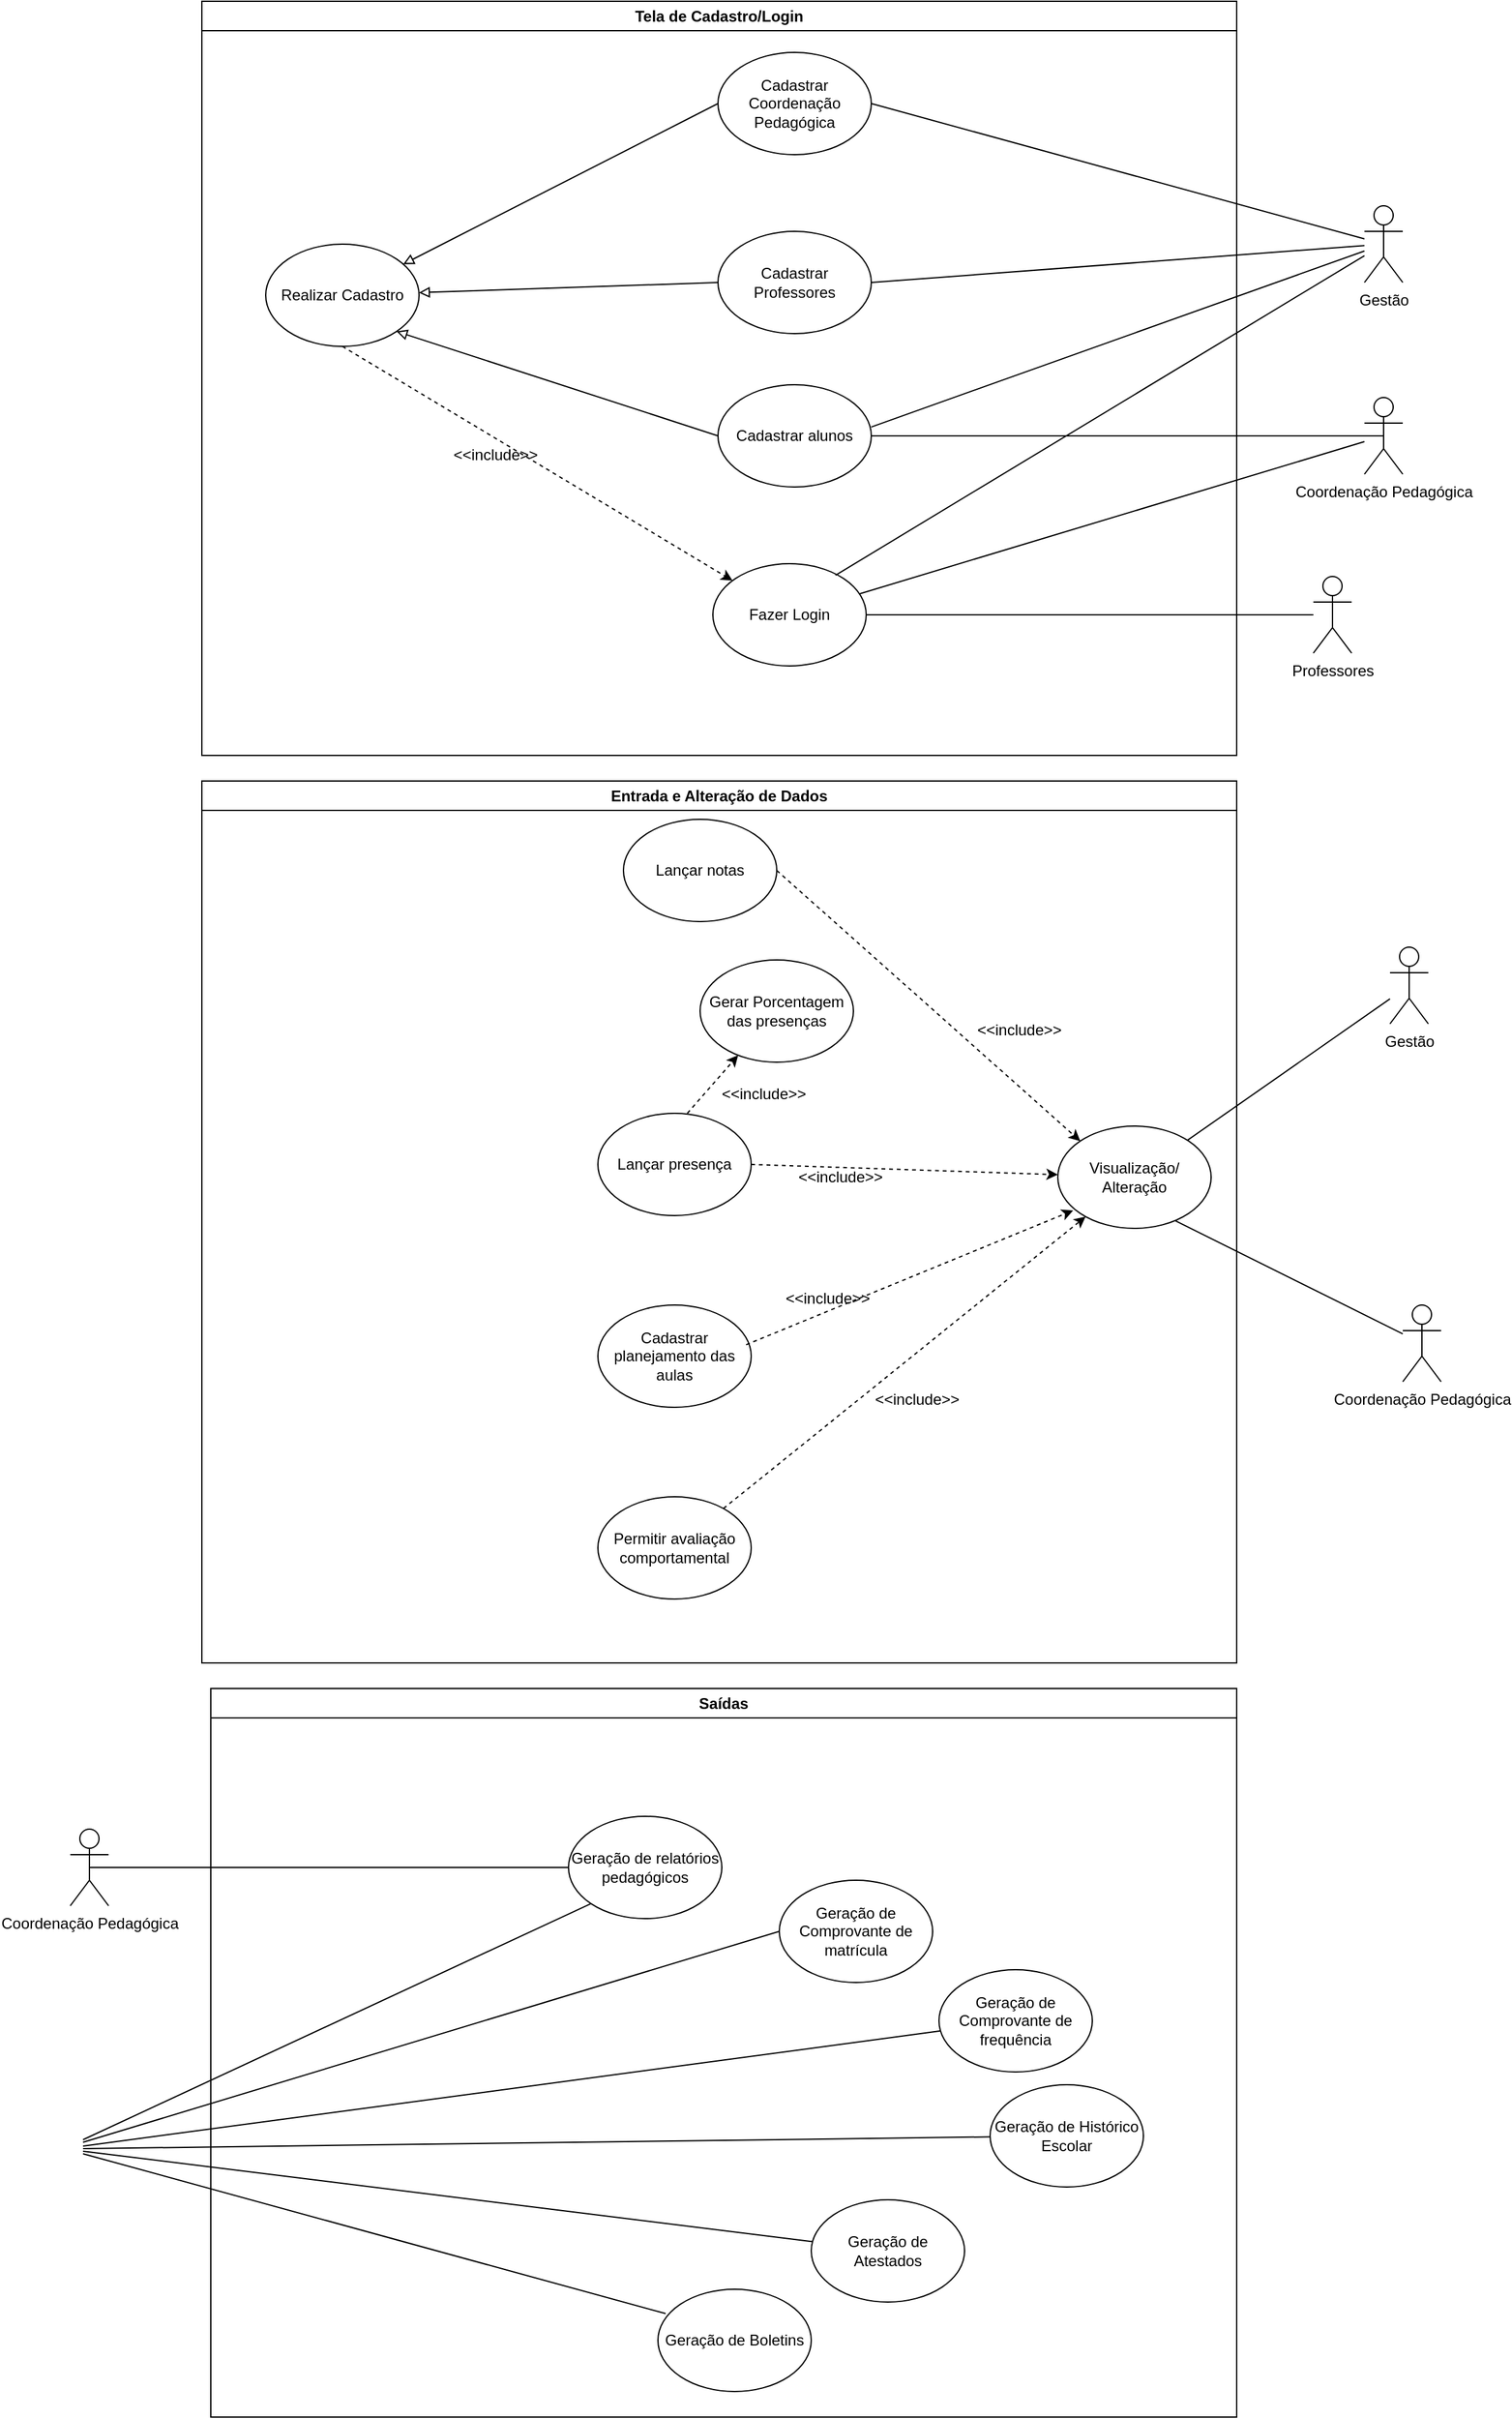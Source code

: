 <mxfile version="26.0.10">
  <diagram name="Página-1" id="xh6WeFX_lJ4x7K7EilVX">
    <mxGraphModel dx="1781" dy="566" grid="1" gridSize="10" guides="1" tooltips="1" connect="1" arrows="1" fold="1" page="1" pageScale="1" pageWidth="827" pageHeight="1169" math="0" shadow="0">
      <root>
        <mxCell id="0" />
        <mxCell id="1" parent="0" />
        <object label="Gestão&lt;div&gt;&lt;br&gt;&lt;/div&gt;" Gestão="" id="yvPvZGCzOI716VyN62wq-1">
          <mxCell style="shape=umlActor;verticalLabelPosition=bottom;verticalAlign=top;html=1;outlineConnect=0;" vertex="1" parent="1">
            <mxGeometry x="920" y="220" width="30" height="60" as="geometry" />
          </mxCell>
        </object>
        <mxCell id="yvPvZGCzOI716VyN62wq-2" value="Coordenação Pedagógica&lt;div&gt;&lt;br&gt;&lt;/div&gt;" style="shape=umlActor;verticalLabelPosition=bottom;verticalAlign=top;html=1;outlineConnect=0;" vertex="1" parent="1">
          <mxGeometry x="920" y="370" width="30" height="60" as="geometry" />
        </mxCell>
        <mxCell id="yvPvZGCzOI716VyN62wq-3" value="Professores&lt;div&gt;&lt;br&gt;&lt;/div&gt;" style="shape=umlActor;verticalLabelPosition=bottom;verticalAlign=top;html=1;outlineConnect=0;" vertex="1" parent="1">
          <mxGeometry x="880" y="510" width="30" height="60" as="geometry" />
        </mxCell>
        <mxCell id="yvPvZGCzOI716VyN62wq-4" value="Realizar Cadastro" style="ellipse;whiteSpace=wrap;html=1;" vertex="1" parent="1">
          <mxGeometry x="60" y="250" width="120" height="80" as="geometry" />
        </mxCell>
        <mxCell id="yvPvZGCzOI716VyN62wq-5" value="" style="endArrow=none;html=1;rounded=0;entryX=1;entryY=0.5;entryDx=0;entryDy=0;" edge="1" parent="1" source="yvPvZGCzOI716VyN62wq-1" target="yvPvZGCzOI716VyN62wq-7">
          <mxGeometry width="50" height="50" relative="1" as="geometry">
            <mxPoint x="740" y="280" as="sourcePoint" />
            <mxPoint x="537" y="277" as="targetPoint" />
          </mxGeometry>
        </mxCell>
        <mxCell id="yvPvZGCzOI716VyN62wq-6" value="Cadastrar Coordenação Pedagógica" style="ellipse;whiteSpace=wrap;html=1;" vertex="1" parent="1">
          <mxGeometry x="414" y="100" width="120" height="80" as="geometry" />
        </mxCell>
        <mxCell id="yvPvZGCzOI716VyN62wq-7" value="Cadastrar Professores" style="ellipse;whiteSpace=wrap;html=1;" vertex="1" parent="1">
          <mxGeometry x="414" y="240" width="120" height="80" as="geometry" />
        </mxCell>
        <mxCell id="yvPvZGCzOI716VyN62wq-8" value="Cadastrar alunos" style="ellipse;whiteSpace=wrap;html=1;" vertex="1" parent="1">
          <mxGeometry x="414" y="360" width="120" height="80" as="geometry" />
        </mxCell>
        <mxCell id="yvPvZGCzOI716VyN62wq-9" value="" style="endArrow=none;html=1;rounded=0;exitX=0.5;exitY=0.5;exitDx=0;exitDy=0;exitPerimeter=0;" edge="1" parent="1" source="yvPvZGCzOI716VyN62wq-2" target="yvPvZGCzOI716VyN62wq-8">
          <mxGeometry width="50" height="50" relative="1" as="geometry">
            <mxPoint x="380" y="410" as="sourcePoint" />
            <mxPoint x="430" y="360" as="targetPoint" />
          </mxGeometry>
        </mxCell>
        <mxCell id="yvPvZGCzOI716VyN62wq-10" value="" style="endArrow=none;html=1;rounded=0;entryX=1;entryY=0.5;entryDx=0;entryDy=0;" edge="1" parent="1" source="yvPvZGCzOI716VyN62wq-1" target="yvPvZGCzOI716VyN62wq-6">
          <mxGeometry width="50" height="50" relative="1" as="geometry">
            <mxPoint x="755" y="290" as="sourcePoint" />
            <mxPoint x="539" y="292" as="targetPoint" />
          </mxGeometry>
        </mxCell>
        <mxCell id="yvPvZGCzOI716VyN62wq-11" value="" style="endArrow=none;html=1;rounded=0;entryX=1;entryY=0.413;entryDx=0;entryDy=0;entryPerimeter=0;" edge="1" parent="1" source="yvPvZGCzOI716VyN62wq-1" target="yvPvZGCzOI716VyN62wq-8">
          <mxGeometry width="50" height="50" relative="1" as="geometry">
            <mxPoint x="765" y="300" as="sourcePoint" />
            <mxPoint x="540" y="390" as="targetPoint" />
          </mxGeometry>
        </mxCell>
        <mxCell id="yvPvZGCzOI716VyN62wq-12" value="Fazer Login" style="ellipse;whiteSpace=wrap;html=1;" vertex="1" parent="1">
          <mxGeometry x="410" y="500" width="120" height="80" as="geometry" />
        </mxCell>
        <mxCell id="yvPvZGCzOI716VyN62wq-13" value="" style="endArrow=classic;html=1;rounded=0;dashed=1;exitX=0.5;exitY=1;exitDx=0;exitDy=0;" edge="1" parent="1" source="yvPvZGCzOI716VyN62wq-4" target="yvPvZGCzOI716VyN62wq-12">
          <mxGeometry width="50" height="50" relative="1" as="geometry">
            <mxPoint x="494" y="545" as="sourcePoint" />
            <mxPoint x="80" y="360" as="targetPoint" />
          </mxGeometry>
        </mxCell>
        <mxCell id="yvPvZGCzOI716VyN62wq-14" value="&amp;lt;&amp;lt;include&amp;gt;&amp;gt;" style="text;html=1;align=center;verticalAlign=middle;whiteSpace=wrap;rounded=0;" vertex="1" parent="1">
          <mxGeometry x="210" y="400" width="60" height="30" as="geometry" />
        </mxCell>
        <mxCell id="yvPvZGCzOI716VyN62wq-15" value="" style="endArrow=none;html=1;rounded=0;" edge="1" parent="1" source="yvPvZGCzOI716VyN62wq-3" target="yvPvZGCzOI716VyN62wq-12">
          <mxGeometry width="50" height="50" relative="1" as="geometry">
            <mxPoint x="390" y="530" as="sourcePoint" />
            <mxPoint x="490" y="700" as="targetPoint" />
          </mxGeometry>
        </mxCell>
        <mxCell id="yvPvZGCzOI716VyN62wq-16" value="" style="endArrow=none;html=1;rounded=0;" edge="1" parent="1" source="yvPvZGCzOI716VyN62wq-12" target="yvPvZGCzOI716VyN62wq-2">
          <mxGeometry width="50" height="50" relative="1" as="geometry">
            <mxPoint x="390" y="430" as="sourcePoint" />
            <mxPoint x="440" y="380" as="targetPoint" />
          </mxGeometry>
        </mxCell>
        <mxCell id="yvPvZGCzOI716VyN62wq-17" value="" style="endArrow=none;html=1;rounded=0;entryX=0.8;entryY=0.113;entryDx=0;entryDy=0;entryPerimeter=0;" edge="1" parent="1" source="yvPvZGCzOI716VyN62wq-1" target="yvPvZGCzOI716VyN62wq-12">
          <mxGeometry width="50" height="50" relative="1" as="geometry">
            <mxPoint x="270" y="500" as="sourcePoint" />
            <mxPoint x="330" y="570" as="targetPoint" />
          </mxGeometry>
        </mxCell>
        <mxCell id="yvPvZGCzOI716VyN62wq-18" value="Tela de Cadastro/Login" style="swimlane;whiteSpace=wrap;html=1;" vertex="1" parent="1">
          <mxGeometry x="10" y="60" width="810" height="590" as="geometry" />
        </mxCell>
        <mxCell id="yvPvZGCzOI716VyN62wq-19" value="Coordenação Pedagógica&lt;div&gt;&lt;br&gt;&lt;/div&gt;" style="shape=umlActor;verticalLabelPosition=bottom;verticalAlign=top;html=1;outlineConnect=0;" vertex="1" parent="1">
          <mxGeometry x="950" y="1080" width="30" height="60" as="geometry" />
        </mxCell>
        <object label="Gestão&lt;div&gt;&lt;br&gt;&lt;/div&gt;" Gestão="" id="yvPvZGCzOI716VyN62wq-20">
          <mxCell style="shape=umlActor;verticalLabelPosition=bottom;verticalAlign=top;html=1;outlineConnect=0;" vertex="1" parent="1">
            <mxGeometry x="940" y="800" width="30" height="60" as="geometry" />
          </mxCell>
        </object>
        <mxCell id="yvPvZGCzOI716VyN62wq-21" value="" style="endArrow=none;html=1;rounded=0;" edge="1" parent="1" source="yvPvZGCzOI716VyN62wq-29" target="yvPvZGCzOI716VyN62wq-20">
          <mxGeometry width="50" height="50" relative="1" as="geometry">
            <mxPoint x="390" y="880" as="sourcePoint" />
            <mxPoint x="440" y="830" as="targetPoint" />
          </mxGeometry>
        </mxCell>
        <mxCell id="yvPvZGCzOI716VyN62wq-22" value="" style="endArrow=none;html=1;rounded=0;exitX=0.75;exitY=0.913;exitDx=0;exitDy=0;exitPerimeter=0;" edge="1" parent="1" source="yvPvZGCzOI716VyN62wq-29" target="yvPvZGCzOI716VyN62wq-19">
          <mxGeometry width="50" height="50" relative="1" as="geometry">
            <mxPoint x="720" y="940" as="sourcePoint" />
            <mxPoint x="770" y="890" as="targetPoint" />
          </mxGeometry>
        </mxCell>
        <mxCell id="yvPvZGCzOI716VyN62wq-23" value="Entrada e Alteração de Dados" style="swimlane;whiteSpace=wrap;html=1;" vertex="1" parent="1">
          <mxGeometry x="10" y="670" width="810" height="690" as="geometry" />
        </mxCell>
        <mxCell id="yvPvZGCzOI716VyN62wq-24" value="&amp;lt;&amp;lt;include&amp;gt;&amp;gt;" style="text;html=1;align=center;verticalAlign=middle;whiteSpace=wrap;rounded=0;" vertex="1" parent="yvPvZGCzOI716VyN62wq-23">
          <mxGeometry x="610" y="180" width="60" height="30" as="geometry" />
        </mxCell>
        <mxCell id="yvPvZGCzOI716VyN62wq-25" value="&amp;lt;&amp;lt;include&amp;gt;&amp;gt;" style="text;html=1;align=center;verticalAlign=middle;whiteSpace=wrap;rounded=0;" vertex="1" parent="yvPvZGCzOI716VyN62wq-23">
          <mxGeometry x="470" y="295" width="60" height="30" as="geometry" />
        </mxCell>
        <mxCell id="yvPvZGCzOI716VyN62wq-26" value="&amp;lt;&amp;lt;include&amp;gt;&amp;gt;" style="text;html=1;align=center;verticalAlign=middle;whiteSpace=wrap;rounded=0;" vertex="1" parent="yvPvZGCzOI716VyN62wq-23">
          <mxGeometry x="460" y="390" width="60" height="30" as="geometry" />
        </mxCell>
        <mxCell id="yvPvZGCzOI716VyN62wq-27" value="&amp;lt;&amp;lt;include&amp;gt;&amp;gt;" style="text;html=1;align=center;verticalAlign=middle;whiteSpace=wrap;rounded=0;" vertex="1" parent="yvPvZGCzOI716VyN62wq-23">
          <mxGeometry x="530" y="469" width="60" height="30" as="geometry" />
        </mxCell>
        <mxCell id="yvPvZGCzOI716VyN62wq-28" value="Permitir avaliação comportamental" style="ellipse;whiteSpace=wrap;html=1;" vertex="1" parent="yvPvZGCzOI716VyN62wq-23">
          <mxGeometry x="310" y="560" width="120" height="80" as="geometry" />
        </mxCell>
        <mxCell id="yvPvZGCzOI716VyN62wq-29" value="Visualização/&lt;div&gt;Alteração&lt;/div&gt;" style="ellipse;whiteSpace=wrap;html=1;" vertex="1" parent="yvPvZGCzOI716VyN62wq-23">
          <mxGeometry x="670" y="270" width="120" height="80" as="geometry" />
        </mxCell>
        <mxCell id="yvPvZGCzOI716VyN62wq-30" value="" style="endArrow=classic;html=1;rounded=0;dashed=1;" edge="1" parent="yvPvZGCzOI716VyN62wq-23" source="yvPvZGCzOI716VyN62wq-28" target="yvPvZGCzOI716VyN62wq-29">
          <mxGeometry width="50" height="50" relative="1" as="geometry">
            <mxPoint x="580" y="250" as="sourcePoint" />
            <mxPoint x="452" y="144" as="targetPoint" />
          </mxGeometry>
        </mxCell>
        <mxCell id="yvPvZGCzOI716VyN62wq-31" value="Cadastrar planejamento das aulas" style="ellipse;whiteSpace=wrap;html=1;" vertex="1" parent="yvPvZGCzOI716VyN62wq-23">
          <mxGeometry x="310" y="410" width="120" height="80" as="geometry" />
        </mxCell>
        <mxCell id="yvPvZGCzOI716VyN62wq-32" value="" style="endArrow=classic;html=1;rounded=0;dashed=1;entryX=0.1;entryY=0.825;entryDx=0;entryDy=0;entryPerimeter=0;exitX=0.967;exitY=0.388;exitDx=0;exitDy=0;exitPerimeter=0;" edge="1" parent="yvPvZGCzOI716VyN62wq-23" source="yvPvZGCzOI716VyN62wq-31" target="yvPvZGCzOI716VyN62wq-29">
          <mxGeometry width="50" height="50" relative="1" as="geometry">
            <mxPoint x="570" y="190" as="sourcePoint" />
            <mxPoint x="442" y="134" as="targetPoint" />
          </mxGeometry>
        </mxCell>
        <mxCell id="yvPvZGCzOI716VyN62wq-33" value="Lançar presença" style="ellipse;whiteSpace=wrap;html=1;" vertex="1" parent="yvPvZGCzOI716VyN62wq-23">
          <mxGeometry x="310" y="260" width="120" height="80" as="geometry" />
        </mxCell>
        <mxCell id="yvPvZGCzOI716VyN62wq-34" value="" style="endArrow=classic;html=1;rounded=0;dashed=1;exitX=1;exitY=0.5;exitDx=0;exitDy=0;" edge="1" parent="yvPvZGCzOI716VyN62wq-23" source="yvPvZGCzOI716VyN62wq-33" target="yvPvZGCzOI716VyN62wq-29">
          <mxGeometry width="50" height="50" relative="1" as="geometry">
            <mxPoint x="595" y="150" as="sourcePoint" />
            <mxPoint x="490" y="150" as="targetPoint" />
          </mxGeometry>
        </mxCell>
        <mxCell id="yvPvZGCzOI716VyN62wq-35" value="Lançar notas" style="ellipse;whiteSpace=wrap;html=1;" vertex="1" parent="yvPvZGCzOI716VyN62wq-23">
          <mxGeometry x="330" y="30" width="120" height="80" as="geometry" />
        </mxCell>
        <mxCell id="yvPvZGCzOI716VyN62wq-36" value="" style="endArrow=classic;html=1;rounded=0;dashed=1;exitX=1;exitY=0.5;exitDx=0;exitDy=0;entryX=0;entryY=0;entryDx=0;entryDy=0;" edge="1" parent="yvPvZGCzOI716VyN62wq-23" source="yvPvZGCzOI716VyN62wq-35" target="yvPvZGCzOI716VyN62wq-29">
          <mxGeometry width="50" height="50" relative="1" as="geometry">
            <mxPoint x="455" y="30" as="sourcePoint" />
            <mxPoint x="693" y="278" as="targetPoint" />
          </mxGeometry>
        </mxCell>
        <mxCell id="yvPvZGCzOI716VyN62wq-37" value="Gerar Porcentagem das presenças" style="ellipse;whiteSpace=wrap;html=1;" vertex="1" parent="yvPvZGCzOI716VyN62wq-23">
          <mxGeometry x="390" y="140" width="120" height="80" as="geometry" />
        </mxCell>
        <mxCell id="yvPvZGCzOI716VyN62wq-38" value="" style="endArrow=classic;html=1;rounded=0;dashed=1;" edge="1" parent="yvPvZGCzOI716VyN62wq-23" target="yvPvZGCzOI716VyN62wq-37">
          <mxGeometry width="50" height="50" relative="1" as="geometry">
            <mxPoint x="380" y="260" as="sourcePoint" />
            <mxPoint x="750" y="280" as="targetPoint" />
          </mxGeometry>
        </mxCell>
        <mxCell id="yvPvZGCzOI716VyN62wq-39" value="&amp;lt;&amp;lt;include&amp;gt;&amp;gt;" style="text;html=1;align=center;verticalAlign=middle;whiteSpace=wrap;rounded=0;" vertex="1" parent="yvPvZGCzOI716VyN62wq-23">
          <mxGeometry x="410" y="230" width="60" height="30" as="geometry" />
        </mxCell>
        <mxCell id="yvPvZGCzOI716VyN62wq-40" value="Geração de relatórios pedagógicos" style="ellipse;whiteSpace=wrap;html=1;" vertex="1" parent="1">
          <mxGeometry x="297" y="1480" width="120" height="80" as="geometry" />
        </mxCell>
        <mxCell id="yvPvZGCzOI716VyN62wq-41" value="" style="endArrow=none;html=1;rounded=0;entryX=0;entryY=1;entryDx=0;entryDy=0;" edge="1" parent="1" target="yvPvZGCzOI716VyN62wq-40">
          <mxGeometry width="50" height="50" relative="1" as="geometry">
            <mxPoint x="-83" y="1733" as="sourcePoint" />
            <mxPoint x="467" y="1610" as="targetPoint" />
          </mxGeometry>
        </mxCell>
        <mxCell id="yvPvZGCzOI716VyN62wq-42" value="Geração de Comprovante de matrícula" style="ellipse;whiteSpace=wrap;html=1;" vertex="1" parent="1">
          <mxGeometry x="462" y="1530" width="120" height="80" as="geometry" />
        </mxCell>
        <mxCell id="yvPvZGCzOI716VyN62wq-43" value="Geração de Comprovante de frequência" style="ellipse;whiteSpace=wrap;html=1;" vertex="1" parent="1">
          <mxGeometry x="587" y="1600" width="120" height="80" as="geometry" />
        </mxCell>
        <mxCell id="yvPvZGCzOI716VyN62wq-44" value="Geração de Histórico Escolar" style="ellipse;whiteSpace=wrap;html=1;" vertex="1" parent="1">
          <mxGeometry x="627" y="1690" width="120" height="80" as="geometry" />
        </mxCell>
        <mxCell id="yvPvZGCzOI716VyN62wq-45" style="edgeStyle=orthogonalEdgeStyle;rounded=0;orthogonalLoop=1;jettySize=auto;html=1;exitX=0.5;exitY=1;exitDx=0;exitDy=0;" edge="1" parent="1" source="yvPvZGCzOI716VyN62wq-43" target="yvPvZGCzOI716VyN62wq-43">
          <mxGeometry relative="1" as="geometry" />
        </mxCell>
        <mxCell id="yvPvZGCzOI716VyN62wq-46" value="Geração de Atestados" style="ellipse;whiteSpace=wrap;html=1;" vertex="1" parent="1">
          <mxGeometry x="487" y="1780" width="120" height="80" as="geometry" />
        </mxCell>
        <mxCell id="yvPvZGCzOI716VyN62wq-47" value="Geração de Boletins" style="ellipse;whiteSpace=wrap;html=1;" vertex="1" parent="1">
          <mxGeometry x="367" y="1850" width="120" height="80" as="geometry" />
        </mxCell>
        <mxCell id="yvPvZGCzOI716VyN62wq-48" value="" style="endArrow=none;html=1;rounded=0;entryX=0;entryY=0.5;entryDx=0;entryDy=0;" edge="1" parent="1" target="yvPvZGCzOI716VyN62wq-42">
          <mxGeometry width="50" height="50" relative="1" as="geometry">
            <mxPoint x="-83" y="1735" as="sourcePoint" />
            <mxPoint x="467" y="1610" as="targetPoint" />
          </mxGeometry>
        </mxCell>
        <mxCell id="yvPvZGCzOI716VyN62wq-49" value="" style="endArrow=none;html=1;rounded=0;" edge="1" parent="1" target="yvPvZGCzOI716VyN62wq-43">
          <mxGeometry width="50" height="50" relative="1" as="geometry">
            <mxPoint x="-83" y="1738" as="sourcePoint" />
            <mxPoint x="467" y="1610" as="targetPoint" />
          </mxGeometry>
        </mxCell>
        <mxCell id="yvPvZGCzOI716VyN62wq-50" value="" style="endArrow=none;html=1;rounded=0;" edge="1" parent="1" target="yvPvZGCzOI716VyN62wq-44">
          <mxGeometry width="50" height="50" relative="1" as="geometry">
            <mxPoint x="-83" y="1740" as="sourcePoint" />
            <mxPoint x="467" y="1610" as="targetPoint" />
          </mxGeometry>
        </mxCell>
        <mxCell id="yvPvZGCzOI716VyN62wq-51" value="" style="endArrow=none;html=1;rounded=0;" edge="1" parent="1" target="yvPvZGCzOI716VyN62wq-46">
          <mxGeometry width="50" height="50" relative="1" as="geometry">
            <mxPoint x="-83" y="1742" as="sourcePoint" />
            <mxPoint x="467" y="1610" as="targetPoint" />
          </mxGeometry>
        </mxCell>
        <mxCell id="yvPvZGCzOI716VyN62wq-52" value="" style="endArrow=none;html=1;rounded=0;entryX=0.05;entryY=0.238;entryDx=0;entryDy=0;entryPerimeter=0;" edge="1" parent="1" target="yvPvZGCzOI716VyN62wq-47">
          <mxGeometry width="50" height="50" relative="1" as="geometry">
            <mxPoint x="-83" y="1744" as="sourcePoint" />
            <mxPoint x="467" y="1610" as="targetPoint" />
          </mxGeometry>
        </mxCell>
        <mxCell id="yvPvZGCzOI716VyN62wq-53" value="Saídas" style="swimlane;whiteSpace=wrap;html=1;" vertex="1" parent="1">
          <mxGeometry x="17" y="1380" width="803" height="570" as="geometry" />
        </mxCell>
        <mxCell id="yvPvZGCzOI716VyN62wq-54" value="" style="endArrow=none;html=1;rounded=0;exitX=0.5;exitY=0.5;exitDx=0;exitDy=0;exitPerimeter=0;entryX=0;entryY=0.5;entryDx=0;entryDy=0;" edge="1" parent="1" source="yvPvZGCzOI716VyN62wq-55" target="yvPvZGCzOI716VyN62wq-40">
          <mxGeometry width="50" height="50" relative="1" as="geometry">
            <mxPoint x="307" y="1440" as="sourcePoint" />
            <mxPoint x="290" y="1510" as="targetPoint" />
          </mxGeometry>
        </mxCell>
        <mxCell id="yvPvZGCzOI716VyN62wq-55" value="Coordenação Pedagógica&lt;div&gt;&lt;br&gt;&lt;/div&gt;" style="shape=umlActor;verticalLabelPosition=bottom;verticalAlign=top;html=1;outlineConnect=0;" vertex="1" parent="1">
          <mxGeometry x="-93" y="1490" width="30" height="60" as="geometry" />
        </mxCell>
        <mxCell id="yvPvZGCzOI716VyN62wq-56" value="" style="endArrow=none;html=1;rounded=0;entryX=0;entryY=0.5;entryDx=0;entryDy=0;endFill=0;startArrow=block;startFill=0;" edge="1" parent="1" source="yvPvZGCzOI716VyN62wq-4" target="yvPvZGCzOI716VyN62wq-6">
          <mxGeometry width="50" height="50" relative="1" as="geometry">
            <mxPoint x="424" y="290" as="sourcePoint" />
            <mxPoint x="187" y="292" as="targetPoint" />
          </mxGeometry>
        </mxCell>
        <mxCell id="yvPvZGCzOI716VyN62wq-57" value="" style="endArrow=none;html=1;rounded=0;entryX=0;entryY=0.5;entryDx=0;entryDy=0;endFill=0;startArrow=block;startFill=0;" edge="1" parent="1" source="yvPvZGCzOI716VyN62wq-4" target="yvPvZGCzOI716VyN62wq-7">
          <mxGeometry width="50" height="50" relative="1" as="geometry">
            <mxPoint x="510" y="210" as="sourcePoint" />
            <mxPoint x="273" y="212" as="targetPoint" />
          </mxGeometry>
        </mxCell>
        <mxCell id="yvPvZGCzOI716VyN62wq-58" value="" style="endArrow=block;html=1;rounded=0;exitX=0;exitY=0.5;exitDx=0;exitDy=0;endFill=0;entryX=1;entryY=1;entryDx=0;entryDy=0;" edge="1" parent="1" source="yvPvZGCzOI716VyN62wq-8" target="yvPvZGCzOI716VyN62wq-4">
          <mxGeometry width="50" height="50" relative="1" as="geometry">
            <mxPoint x="414" y="440.0" as="sourcePoint" />
            <mxPoint x="170.229" y="355.42" as="targetPoint" />
          </mxGeometry>
        </mxCell>
      </root>
    </mxGraphModel>
  </diagram>
</mxfile>
